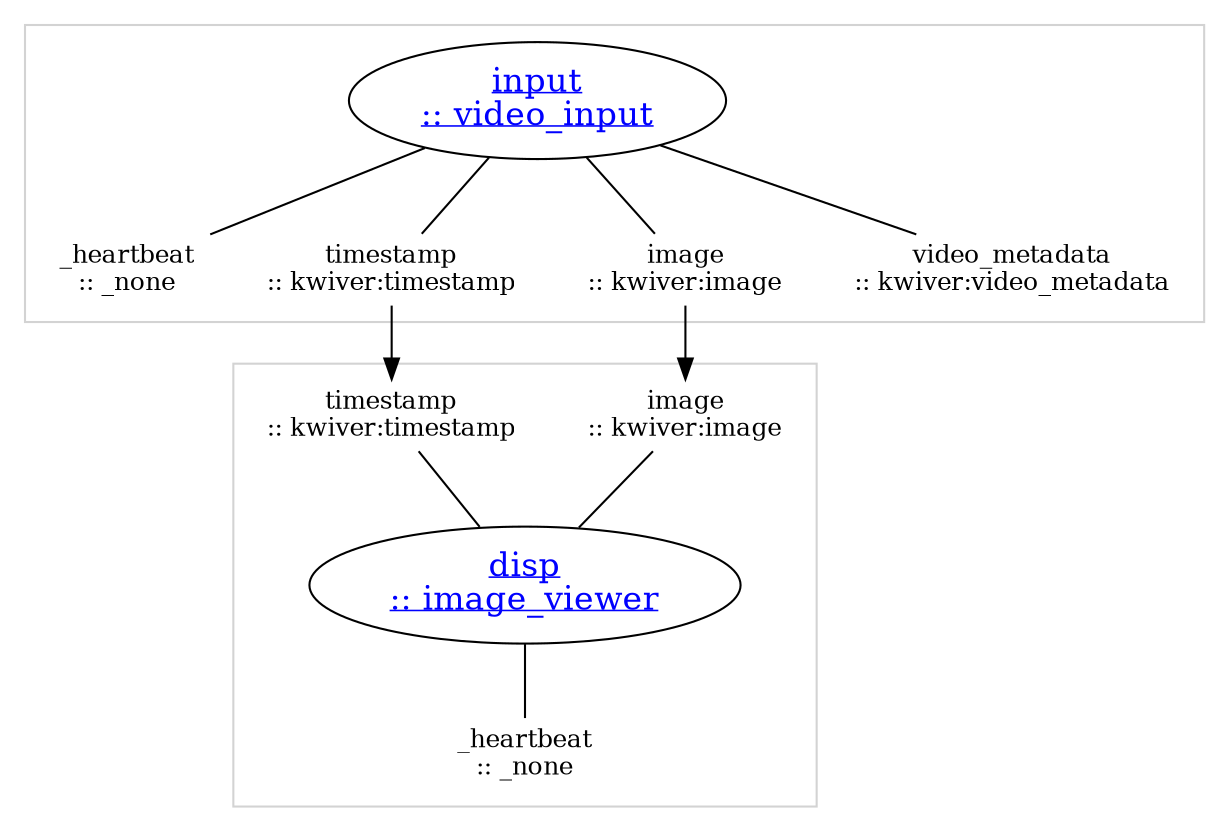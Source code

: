 strict digraph "unnamed" {
clusterrank=local;

subgraph "cluster_disp" {
color=lightgray;

"disp_main" [label=<<u>disp<br/>:: image_viewer</u>>,shape=ellipse,rank=same,fontcolor=blue,fontsize=16,href="../sprokit/processes/image_viewer.html"];

"disp_input_image" [label="image\n:: kwiver:image",shape=none,height=0,width=0,fontsize=12];
"disp_input_image" -> "disp_main" [arrowhead=none,color=black];
"disp_input_timestamp" [label="timestamp\n:: kwiver:timestamp",shape=none,height=0,width=0,fontsize=12];
"disp_input_timestamp" -> "disp_main" [arrowhead=none,color=black];

"disp_output__heartbeat" [label="_heartbeat\n:: _none",shape=none,height=0,width=0,fontsize=12];
"disp_main" -> "disp_output__heartbeat" [arrowhead=none,color=black];

}

subgraph "cluster_input" {
color=lightgray;

"input_main" [label=<<u>input<br/>:: video_input</u>>,shape=ellipse,rank=same,fontcolor=blue,fontsize=16,href="../sprokit/processes/video_input.html"];


"input_output__heartbeat" [label="_heartbeat\n:: _none",shape=none,height=0,width=0,fontsize=12];
"input_main" -> "input_output__heartbeat" [arrowhead=none,color=black];
"input_output_image" [label="image\n:: kwiver:image",shape=none,height=0,width=0,fontsize=12];
"input_main" -> "input_output_image" [arrowhead=none,color=black];
"input_output_timestamp" [label="timestamp\n:: kwiver:timestamp",shape=none,height=0,width=0,fontsize=12];
"input_main" -> "input_output_timestamp" [arrowhead=none,color=black];
"input_output_video_metadata" [label="video_metadata\n:: kwiver:video_metadata",shape=none,height=0,width=0,fontsize=12];
"input_main" -> "input_output_video_metadata" [arrowhead=none,color=black];

}

"input_output_image" -> "disp_input_image" [minlen=1,color=black,weight=1];
"input_output_timestamp" -> "disp_input_timestamp" [minlen=1,color=black,weight=1];

}
